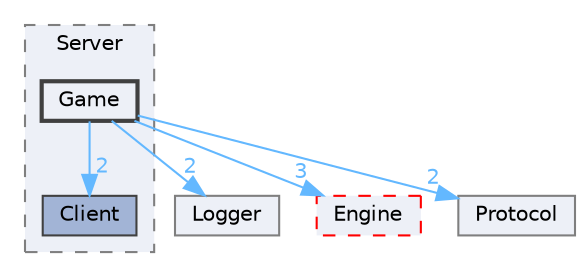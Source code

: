 digraph "Flakkari/Server/Game"
{
 // LATEX_PDF_SIZE
  bgcolor="transparent";
  edge [fontname=Helvetica,fontsize=10,labelfontname=Helvetica,labelfontsize=10];
  node [fontname=Helvetica,fontsize=10,shape=box,height=0.2,width=0.4];
  compound=true
  subgraph clusterdir_b45b4f7f86949fcdbe13543d457ee769 {
    graph [ bgcolor="#edf0f7", pencolor="grey50", label="Server", fontname=Helvetica,fontsize=10 style="filled,dashed", URL="dir_b45b4f7f86949fcdbe13543d457ee769.html",tooltip=""]
  dir_7e06220f9d8ad8af8703f9c9be194f68 [label="Client", fillcolor="#a2b4d6", color="grey25", style="filled", URL="dir_7e06220f9d8ad8af8703f9c9be194f68.html",tooltip=""];
  dir_96390089ad122cc0e79a3d516a8e4be8 [label="Game", fillcolor="#edf0f7", color="grey25", style="filled,bold", URL="dir_96390089ad122cc0e79a3d516a8e4be8.html",tooltip=""];
  }
  dir_45889462d704ec0e5c2ce024817bc167 [label="Logger", fillcolor="#edf0f7", color="grey50", style="filled", URL="dir_45889462d704ec0e5c2ce024817bc167.html",tooltip=""];
  dir_a8832efbf453ed375786272748b42b6e [label="Engine", fillcolor="#edf0f7", color="red", style="filled,dashed", URL="dir_a8832efbf453ed375786272748b42b6e.html",tooltip=""];
  dir_c5bb1fc07982e0126fd8087c13a737b0 [label="Protocol", fillcolor="#edf0f7", color="grey50", style="filled", URL="dir_c5bb1fc07982e0126fd8087c13a737b0.html",tooltip=""];
  dir_96390089ad122cc0e79a3d516a8e4be8->dir_45889462d704ec0e5c2ce024817bc167 [headlabel="2", labeldistance=1.5 headhref="dir_000009_000011.html" href="dir_000009_000011.html" color="steelblue1" fontcolor="steelblue1"];
  dir_96390089ad122cc0e79a3d516a8e4be8->dir_7e06220f9d8ad8af8703f9c9be194f68 [headlabel="2", labeldistance=1.5 headhref="dir_000009_000003.html" href="dir_000009_000003.html" color="steelblue1" fontcolor="steelblue1"];
  dir_96390089ad122cc0e79a3d516a8e4be8->dir_a8832efbf453ed375786272748b42b6e [headlabel="3", labeldistance=1.5 headhref="dir_000009_000006.html" href="dir_000009_000006.html" color="steelblue1" fontcolor="steelblue1"];
  dir_96390089ad122cc0e79a3d516a8e4be8->dir_c5bb1fc07982e0126fd8087c13a737b0 [headlabel="2", labeldistance=1.5 headhref="dir_000009_000014.html" href="dir_000009_000014.html" color="steelblue1" fontcolor="steelblue1"];
}
